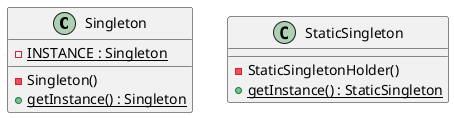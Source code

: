 @startuml

class Singleton {
	- INSTANCE : Singleton {static}
    - Singleton()
	+ getInstance() : Singleton {static}
}

class StaticSingleton {
	- StaticSingletonHolder()
    + getInstance() : StaticSingleton {static}
}	

@enduml